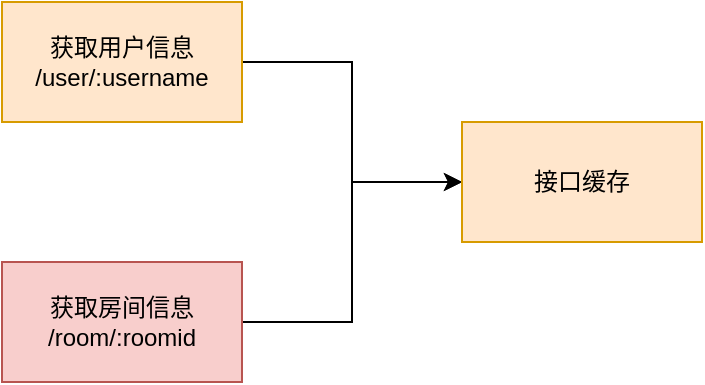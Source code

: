 <mxfile version="15.5.1" type="github">
  <diagram id="0W6gI1zaMcV8jhzeGsng" name="Page-1">
    <mxGraphModel dx="996" dy="616" grid="1" gridSize="10" guides="1" tooltips="1" connect="1" arrows="1" fold="1" page="1" pageScale="1" pageWidth="827" pageHeight="1169" math="0" shadow="0">
      <root>
        <mxCell id="0" />
        <mxCell id="1" parent="0" />
        <mxCell id="5gr-5OpFDuaY5Mmk2K2i-8" style="rounded=0;orthogonalLoop=1;jettySize=auto;html=1;entryX=0;entryY=0.5;entryDx=0;entryDy=0;fontColor=#FFFFFF;edgeStyle=orthogonalEdgeStyle;" edge="1" parent="1" source="5gr-5OpFDuaY5Mmk2K2i-1" target="5gr-5OpFDuaY5Mmk2K2i-4">
          <mxGeometry relative="1" as="geometry" />
        </mxCell>
        <mxCell id="5gr-5OpFDuaY5Mmk2K2i-1" value="获取用户信息&lt;br&gt;/user/:username" style="rounded=0;whiteSpace=wrap;html=1;fillColor=#ffe6cc;strokeColor=#d79b00;" vertex="1" parent="1">
          <mxGeometry x="130" y="140" width="120" height="60" as="geometry" />
        </mxCell>
        <mxCell id="5gr-5OpFDuaY5Mmk2K2i-9" style="edgeStyle=orthogonalEdgeStyle;rounded=0;orthogonalLoop=1;jettySize=auto;html=1;entryX=0;entryY=0.5;entryDx=0;entryDy=0;fontColor=#FFFFFF;" edge="1" parent="1" source="5gr-5OpFDuaY5Mmk2K2i-2" target="5gr-5OpFDuaY5Mmk2K2i-4">
          <mxGeometry relative="1" as="geometry" />
        </mxCell>
        <mxCell id="5gr-5OpFDuaY5Mmk2K2i-2" value="获取房间信息&lt;br&gt;/room/:roomid" style="rounded=0;whiteSpace=wrap;html=1;fillColor=#f8cecc;strokeColor=#b85450;" vertex="1" parent="1">
          <mxGeometry x="130" y="270" width="120" height="60" as="geometry" />
        </mxCell>
        <mxCell id="5gr-5OpFDuaY5Mmk2K2i-4" value="接口缓存" style="rounded=0;whiteSpace=wrap;html=1;fillColor=#ffe6cc;strokeColor=#d79b00;" vertex="1" parent="1">
          <mxGeometry x="360" y="200" width="120" height="60" as="geometry" />
        </mxCell>
      </root>
    </mxGraphModel>
  </diagram>
</mxfile>
